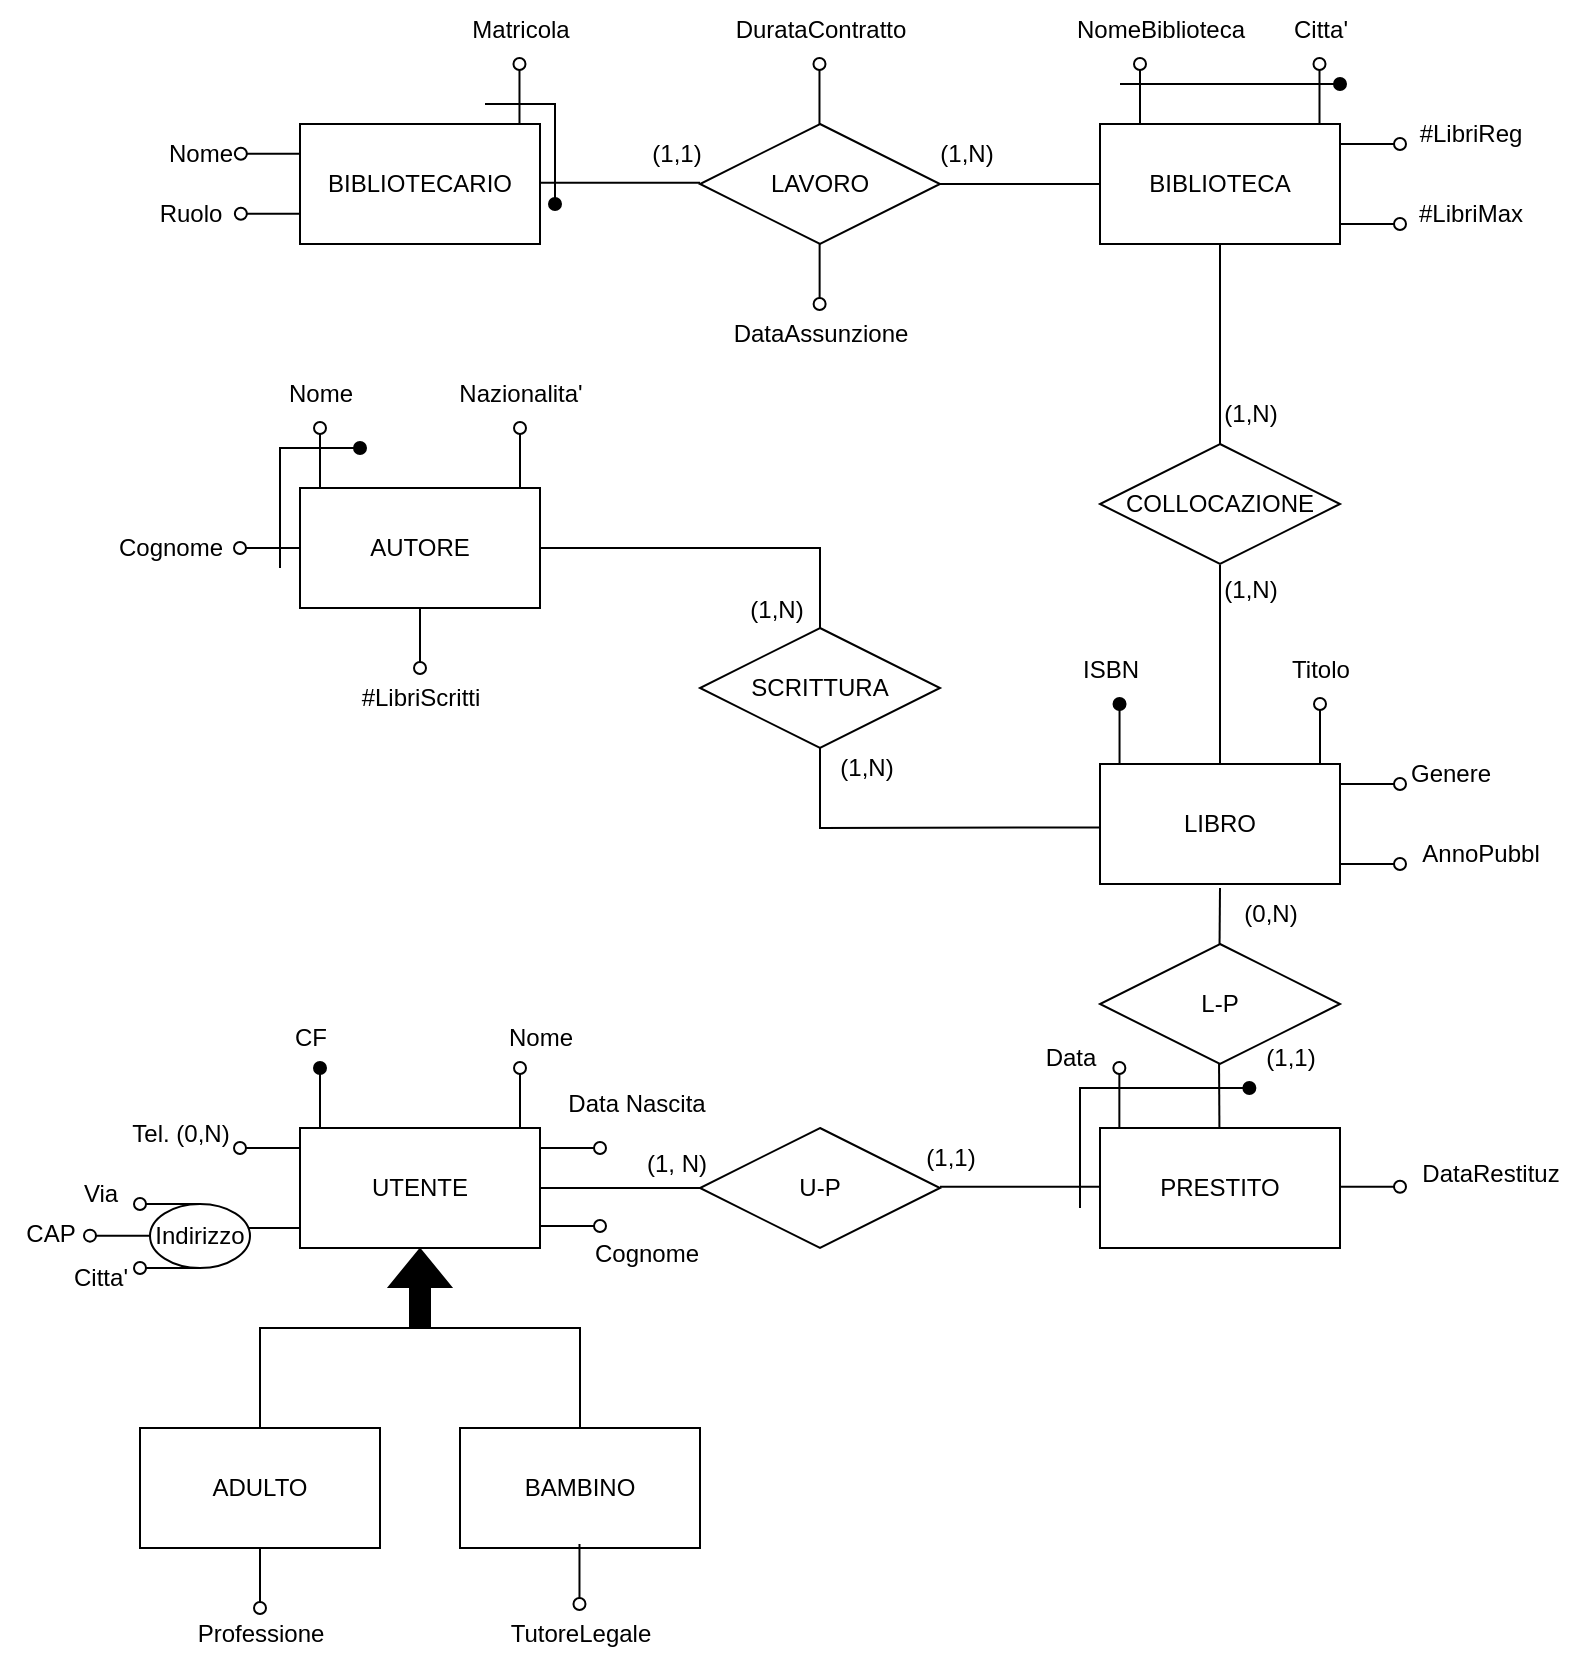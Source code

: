 <mxfile version="26.0.11">
  <diagram name="Pagina-1" id="CKPe9ArXParjtvpfLqmc">
    <mxGraphModel dx="2776" dy="1868" grid="1" gridSize="10" guides="1" tooltips="1" connect="1" arrows="1" fold="1" page="1" pageScale="1" pageWidth="827" pageHeight="1169" math="0" shadow="0">
      <root>
        <mxCell id="0" />
        <mxCell id="1" parent="0" />
        <mxCell id="sge-ruLHjab18_JmiHX1-16" value="U-P" style="rhombus;whiteSpace=wrap;html=1;" vertex="1" parent="1">
          <mxGeometry x="-565" y="165" width="120" height="60" as="geometry" />
        </mxCell>
        <mxCell id="sge-ruLHjab18_JmiHX1-18" value="PRESTITO" style="rounded=0;whiteSpace=wrap;html=1;" vertex="1" parent="1">
          <mxGeometry x="-365" y="165" width="120" height="60" as="geometry" />
        </mxCell>
        <mxCell id="sge-ruLHjab18_JmiHX1-19" value="(1, N)" style="text;html=1;align=center;verticalAlign=middle;resizable=0;points=[];autosize=1;strokeColor=none;fillColor=none;" vertex="1" parent="1">
          <mxGeometry x="-602.5" y="168" width="50" height="30" as="geometry" />
        </mxCell>
        <mxCell id="sge-ruLHjab18_JmiHX1-20" value="(1,1)" style="text;html=1;align=center;verticalAlign=middle;resizable=0;points=[];autosize=1;strokeColor=none;fillColor=none;" vertex="1" parent="1">
          <mxGeometry x="-465" y="165" width="50" height="30" as="geometry" />
        </mxCell>
        <mxCell id="sge-ruLHjab18_JmiHX1-21" value="" style="endArrow=oval;html=1;rounded=0;endFill=1;" edge="1" parent="1">
          <mxGeometry width="50" height="50" relative="1" as="geometry">
            <mxPoint x="-375" y="205" as="sourcePoint" />
            <mxPoint x="-290.32" y="145" as="targetPoint" />
            <Array as="points">
              <mxPoint x="-375" y="145" />
            </Array>
          </mxGeometry>
        </mxCell>
        <mxCell id="sge-ruLHjab18_JmiHX1-22" value="Data" style="text;html=1;align=center;verticalAlign=middle;resizable=0;points=[];autosize=1;strokeColor=none;fillColor=none;" vertex="1" parent="1">
          <mxGeometry x="-405" y="115" width="50" height="30" as="geometry" />
        </mxCell>
        <mxCell id="sge-ruLHjab18_JmiHX1-23" value="" style="endArrow=oval;html=1;rounded=0;endFill=0;" edge="1" parent="1">
          <mxGeometry width="50" height="50" relative="1" as="geometry">
            <mxPoint x="-355.32" y="165" as="sourcePoint" />
            <mxPoint x="-355.32" y="135" as="targetPoint" />
          </mxGeometry>
        </mxCell>
        <mxCell id="sge-ruLHjab18_JmiHX1-24" value="" style="endArrow=oval;html=1;rounded=0;endFill=0;" edge="1" parent="1">
          <mxGeometry width="50" height="50" relative="1" as="geometry">
            <mxPoint x="-245" y="194.35" as="sourcePoint" />
            <mxPoint x="-215" y="194.35" as="targetPoint" />
          </mxGeometry>
        </mxCell>
        <mxCell id="sge-ruLHjab18_JmiHX1-25" value="DataRestituz" style="text;html=1;align=center;verticalAlign=middle;resizable=0;points=[];autosize=1;strokeColor=none;fillColor=none;" vertex="1" parent="1">
          <mxGeometry x="-215" y="173" width="90" height="30" as="geometry" />
        </mxCell>
        <mxCell id="sge-ruLHjab18_JmiHX1-26" value="L-P" style="rhombus;whiteSpace=wrap;html=1;" vertex="1" parent="1">
          <mxGeometry x="-365" y="73" width="120" height="60" as="geometry" />
        </mxCell>
        <mxCell id="sge-ruLHjab18_JmiHX1-27" value="(1,1)" style="text;html=1;align=center;verticalAlign=middle;resizable=0;points=[];autosize=1;strokeColor=none;fillColor=none;" vertex="1" parent="1">
          <mxGeometry x="-295" y="115" width="50" height="30" as="geometry" />
        </mxCell>
        <mxCell id="sge-ruLHjab18_JmiHX1-28" value="(0,N)" style="text;html=1;align=center;verticalAlign=middle;resizable=0;points=[];autosize=1;strokeColor=none;fillColor=none;" vertex="1" parent="1">
          <mxGeometry x="-305" y="43" width="50" height="30" as="geometry" />
        </mxCell>
        <mxCell id="sge-ruLHjab18_JmiHX1-29" value="AUTORE" style="rounded=0;whiteSpace=wrap;html=1;" vertex="1" parent="1">
          <mxGeometry x="-765" y="-155" width="120" height="60" as="geometry" />
        </mxCell>
        <mxCell id="sge-ruLHjab18_JmiHX1-30" value="" style="endArrow=oval;html=1;rounded=0;endFill=0;" edge="1" parent="1">
          <mxGeometry width="50" height="50" relative="1" as="geometry">
            <mxPoint x="-755" y="-155" as="sourcePoint" />
            <mxPoint x="-755" y="-185" as="targetPoint" />
          </mxGeometry>
        </mxCell>
        <mxCell id="sge-ruLHjab18_JmiHX1-31" value="" style="endArrow=oval;html=1;rounded=0;endFill=0;" edge="1" parent="1">
          <mxGeometry width="50" height="50" relative="1" as="geometry">
            <mxPoint x="-655" y="-155" as="sourcePoint" />
            <mxPoint x="-655" y="-185" as="targetPoint" />
          </mxGeometry>
        </mxCell>
        <mxCell id="sge-ruLHjab18_JmiHX1-32" value="Nazionalita&#39;" style="text;html=1;align=center;verticalAlign=middle;resizable=0;points=[];autosize=1;strokeColor=none;fillColor=none;" vertex="1" parent="1">
          <mxGeometry x="-700" y="-217" width="90" height="30" as="geometry" />
        </mxCell>
        <mxCell id="sge-ruLHjab18_JmiHX1-33" value="" style="endArrow=oval;html=1;rounded=0;endFill=0;" edge="1" parent="1">
          <mxGeometry width="50" height="50" relative="1" as="geometry">
            <mxPoint x="-765.43" y="-125" as="sourcePoint" />
            <mxPoint x="-795" y="-125" as="targetPoint" />
          </mxGeometry>
        </mxCell>
        <mxCell id="sge-ruLHjab18_JmiHX1-34" value="Cognome" style="text;html=1;align=center;verticalAlign=middle;resizable=0;points=[];autosize=1;strokeColor=none;fillColor=none;" vertex="1" parent="1">
          <mxGeometry x="-870" y="-140" width="80" height="30" as="geometry" />
        </mxCell>
        <mxCell id="sge-ruLHjab18_JmiHX1-35" value="SCRITTURA" style="rhombus;whiteSpace=wrap;html=1;" vertex="1" parent="1">
          <mxGeometry x="-565" y="-85" width="120" height="60" as="geometry" />
        </mxCell>
        <mxCell id="sge-ruLHjab18_JmiHX1-36" value="(1,N)" style="text;html=1;align=center;verticalAlign=middle;resizable=0;points=[];autosize=1;strokeColor=none;fillColor=none;" vertex="1" parent="1">
          <mxGeometry x="-507.5" y="-30" width="50" height="30" as="geometry" />
        </mxCell>
        <mxCell id="sge-ruLHjab18_JmiHX1-37" value="(1,N)" style="text;html=1;align=center;verticalAlign=middle;resizable=0;points=[];autosize=1;strokeColor=none;fillColor=none;" vertex="1" parent="1">
          <mxGeometry x="-552.5" y="-109" width="50" height="30" as="geometry" />
        </mxCell>
        <mxCell id="sge-ruLHjab18_JmiHX1-38" value="LIBRO" style="rounded=0;whiteSpace=wrap;html=1;" vertex="1" parent="1">
          <mxGeometry x="-365" y="-17" width="120" height="60" as="geometry" />
        </mxCell>
        <mxCell id="sge-ruLHjab18_JmiHX1-39" value="" style="endArrow=oval;html=1;rounded=0;endFill=1;" edge="1" parent="1">
          <mxGeometry width="50" height="50" relative="1" as="geometry">
            <mxPoint x="-355.23" y="-17" as="sourcePoint" />
            <mxPoint x="-355.23" y="-47" as="targetPoint" />
          </mxGeometry>
        </mxCell>
        <mxCell id="sge-ruLHjab18_JmiHX1-40" value="ISBN" style="text;html=1;align=center;verticalAlign=middle;resizable=0;points=[];autosize=1;strokeColor=none;fillColor=none;" vertex="1" parent="1">
          <mxGeometry x="-385" y="-79" width="50" height="30" as="geometry" />
        </mxCell>
        <mxCell id="sge-ruLHjab18_JmiHX1-41" value="" style="endArrow=oval;html=1;rounded=0;endFill=0;" edge="1" parent="1">
          <mxGeometry width="50" height="50" relative="1" as="geometry">
            <mxPoint x="-255" y="-17" as="sourcePoint" />
            <mxPoint x="-255" y="-47" as="targetPoint" />
          </mxGeometry>
        </mxCell>
        <mxCell id="sge-ruLHjab18_JmiHX1-42" value="Titolo" style="text;html=1;align=center;verticalAlign=middle;resizable=0;points=[];autosize=1;strokeColor=none;fillColor=none;" vertex="1" parent="1">
          <mxGeometry x="-280" y="-79" width="50" height="30" as="geometry" />
        </mxCell>
        <mxCell id="sge-ruLHjab18_JmiHX1-43" value="" style="endArrow=oval;html=1;rounded=0;endFill=0;" edge="1" parent="1">
          <mxGeometry width="50" height="50" relative="1" as="geometry">
            <mxPoint x="-245" y="-7" as="sourcePoint" />
            <mxPoint x="-215" y="-7" as="targetPoint" />
          </mxGeometry>
        </mxCell>
        <mxCell id="sge-ruLHjab18_JmiHX1-44" value="Genere" style="text;html=1;align=center;verticalAlign=middle;resizable=0;points=[];autosize=1;strokeColor=none;fillColor=none;" vertex="1" parent="1">
          <mxGeometry x="-220" y="-27" width="60" height="30" as="geometry" />
        </mxCell>
        <mxCell id="sge-ruLHjab18_JmiHX1-45" value="" style="endArrow=oval;html=1;rounded=0;endFill=0;" edge="1" parent="1">
          <mxGeometry width="50" height="50" relative="1" as="geometry">
            <mxPoint x="-245" y="33" as="sourcePoint" />
            <mxPoint x="-215" y="33" as="targetPoint" />
          </mxGeometry>
        </mxCell>
        <mxCell id="sge-ruLHjab18_JmiHX1-46" value="AnnoPubbl" style="text;html=1;align=center;verticalAlign=middle;resizable=0;points=[];autosize=1;strokeColor=none;fillColor=none;" vertex="1" parent="1">
          <mxGeometry x="-215" y="13" width="80" height="30" as="geometry" />
        </mxCell>
        <mxCell id="sge-ruLHjab18_JmiHX1-47" value="" style="endArrow=none;html=1;rounded=0;exitX=1;exitY=0.5;exitDx=0;exitDy=0;" edge="1" parent="1">
          <mxGeometry width="50" height="50" relative="1" as="geometry">
            <mxPoint x="-305" y="-17" as="sourcePoint" />
            <mxPoint x="-305" y="-116.57" as="targetPoint" />
          </mxGeometry>
        </mxCell>
        <mxCell id="sge-ruLHjab18_JmiHX1-48" value="COLLOCAZIONE" style="rhombus;whiteSpace=wrap;html=1;" vertex="1" parent="1">
          <mxGeometry x="-365" y="-177" width="120" height="60" as="geometry" />
        </mxCell>
        <mxCell id="sge-ruLHjab18_JmiHX1-49" value="(1,N)" style="text;html=1;align=center;verticalAlign=middle;resizable=0;points=[];autosize=1;strokeColor=none;fillColor=none;" vertex="1" parent="1">
          <mxGeometry x="-315" y="-119" width="50" height="30" as="geometry" />
        </mxCell>
        <mxCell id="sge-ruLHjab18_JmiHX1-50" value="" style="endArrow=none;html=1;rounded=0;exitX=1;exitY=0.5;exitDx=0;exitDy=0;" edge="1" parent="1">
          <mxGeometry width="50" height="50" relative="1" as="geometry">
            <mxPoint x="-305" y="-177" as="sourcePoint" />
            <mxPoint x="-305" y="-276.57" as="targetPoint" />
          </mxGeometry>
        </mxCell>
        <mxCell id="sge-ruLHjab18_JmiHX1-51" value="&lt;div&gt;BIBLIOTECA&lt;/div&gt;" style="rounded=0;whiteSpace=wrap;html=1;" vertex="1" parent="1">
          <mxGeometry x="-365" y="-337" width="120" height="60" as="geometry" />
        </mxCell>
        <mxCell id="sge-ruLHjab18_JmiHX1-52" value="(1,N)" style="text;html=1;align=center;verticalAlign=middle;resizable=0;points=[];autosize=1;strokeColor=none;fillColor=none;" vertex="1" parent="1">
          <mxGeometry x="-315" y="-207" width="50" height="30" as="geometry" />
        </mxCell>
        <mxCell id="sge-ruLHjab18_JmiHX1-53" value="" style="endArrow=oval;html=1;rounded=0;endFill=1;" edge="1" parent="1">
          <mxGeometry width="50" height="50" relative="1" as="geometry">
            <mxPoint x="-355" y="-357" as="sourcePoint" />
            <mxPoint x="-245" y="-357" as="targetPoint" />
          </mxGeometry>
        </mxCell>
        <mxCell id="sge-ruLHjab18_JmiHX1-54" value="NomeBiblioteca" style="text;html=1;align=center;verticalAlign=middle;resizable=0;points=[];autosize=1;strokeColor=none;fillColor=none;" vertex="1" parent="1">
          <mxGeometry x="-390" y="-399" width="110" height="30" as="geometry" />
        </mxCell>
        <mxCell id="sge-ruLHjab18_JmiHX1-55" value="" style="endArrow=oval;html=1;rounded=0;endFill=0;" edge="1" parent="1">
          <mxGeometry width="50" height="50" relative="1" as="geometry">
            <mxPoint x="-255.25" y="-337" as="sourcePoint" />
            <mxPoint x="-255.25" y="-367" as="targetPoint" />
          </mxGeometry>
        </mxCell>
        <mxCell id="sge-ruLHjab18_JmiHX1-56" value="Citta&#39;" style="text;html=1;align=center;verticalAlign=middle;resizable=0;points=[];autosize=1;strokeColor=none;fillColor=none;" vertex="1" parent="1">
          <mxGeometry x="-280" y="-399" width="50" height="30" as="geometry" />
        </mxCell>
        <mxCell id="sge-ruLHjab18_JmiHX1-57" value="" style="endArrow=oval;html=1;rounded=0;endFill=0;" edge="1" parent="1">
          <mxGeometry width="50" height="50" relative="1" as="geometry">
            <mxPoint x="-245" y="-327" as="sourcePoint" />
            <mxPoint x="-215" y="-327" as="targetPoint" />
          </mxGeometry>
        </mxCell>
        <mxCell id="sge-ruLHjab18_JmiHX1-58" value="#LibriReg" style="text;html=1;align=center;verticalAlign=middle;resizable=0;points=[];autosize=1;strokeColor=none;fillColor=none;" vertex="1" parent="1">
          <mxGeometry x="-215" y="-347" width="70" height="30" as="geometry" />
        </mxCell>
        <mxCell id="sge-ruLHjab18_JmiHX1-59" value="LAVORO" style="rhombus;whiteSpace=wrap;html=1;" vertex="1" parent="1">
          <mxGeometry x="-565" y="-337" width="120" height="60" as="geometry" />
        </mxCell>
        <mxCell id="sge-ruLHjab18_JmiHX1-60" value="(1,1)" style="text;html=1;align=center;verticalAlign=middle;resizable=0;points=[];autosize=1;strokeColor=none;fillColor=none;" vertex="1" parent="1">
          <mxGeometry x="-602.5" y="-337" width="50" height="30" as="geometry" />
        </mxCell>
        <mxCell id="sge-ruLHjab18_JmiHX1-61" value="(1,N)" style="text;html=1;align=center;verticalAlign=middle;resizable=0;points=[];autosize=1;strokeColor=none;fillColor=none;" vertex="1" parent="1">
          <mxGeometry x="-457.5" y="-337" width="50" height="30" as="geometry" />
        </mxCell>
        <mxCell id="sge-ruLHjab18_JmiHX1-62" value="BIBLIOTECARIO" style="rounded=0;whiteSpace=wrap;html=1;" vertex="1" parent="1">
          <mxGeometry x="-765" y="-337" width="120" height="60" as="geometry" />
        </mxCell>
        <mxCell id="sge-ruLHjab18_JmiHX1-63" value="" style="endArrow=oval;html=1;rounded=0;endFill=0;" edge="1" parent="1">
          <mxGeometry width="50" height="50" relative="1" as="geometry">
            <mxPoint x="-655.26" y="-337" as="sourcePoint" />
            <mxPoint x="-655.26" y="-367" as="targetPoint" />
          </mxGeometry>
        </mxCell>
        <mxCell id="sge-ruLHjab18_JmiHX1-64" value="Matricola" style="text;html=1;align=center;verticalAlign=middle;resizable=0;points=[];autosize=1;strokeColor=none;fillColor=none;" vertex="1" parent="1">
          <mxGeometry x="-690" y="-399" width="70" height="30" as="geometry" />
        </mxCell>
        <mxCell id="sge-ruLHjab18_JmiHX1-65" value="DataAssunzione" style="text;html=1;align=center;verticalAlign=middle;resizable=0;points=[];autosize=1;strokeColor=none;fillColor=none;" vertex="1" parent="1">
          <mxGeometry x="-560" y="-247" width="110" height="30" as="geometry" />
        </mxCell>
        <mxCell id="sge-ruLHjab18_JmiHX1-66" value="Ruolo" style="text;html=1;align=center;verticalAlign=middle;resizable=0;points=[];autosize=1;strokeColor=none;fillColor=none;" vertex="1" parent="1">
          <mxGeometry x="-845" y="-307" width="50" height="30" as="geometry" />
        </mxCell>
        <mxCell id="sge-ruLHjab18_JmiHX1-67" value="" style="endArrow=oval;html=1;rounded=0;endFill=0;" edge="1" parent="1">
          <mxGeometry width="50" height="50" relative="1" as="geometry">
            <mxPoint x="-345" y="-337" as="sourcePoint" />
            <mxPoint x="-345" y="-367" as="targetPoint" />
          </mxGeometry>
        </mxCell>
        <mxCell id="sge-ruLHjab18_JmiHX1-68" value="" style="endArrow=oval;html=1;rounded=0;endFill=0;" edge="1" parent="1">
          <mxGeometry width="50" height="50" relative="1" as="geometry">
            <mxPoint x="-245" y="-287" as="sourcePoint" />
            <mxPoint x="-215" y="-287" as="targetPoint" />
          </mxGeometry>
        </mxCell>
        <mxCell id="sge-ruLHjab18_JmiHX1-69" value="#LibriMax" style="text;html=1;align=center;verticalAlign=middle;resizable=0;points=[];autosize=1;strokeColor=none;fillColor=none;" vertex="1" parent="1">
          <mxGeometry x="-220" y="-307" width="80" height="30" as="geometry" />
        </mxCell>
        <mxCell id="sge-ruLHjab18_JmiHX1-70" value="" style="endArrow=oval;html=1;rounded=0;endFill=1;" edge="1" parent="1">
          <mxGeometry width="50" height="50" relative="1" as="geometry">
            <mxPoint x="-775" y="-115" as="sourcePoint" />
            <mxPoint x="-735" y="-175" as="targetPoint" />
            <Array as="points">
              <mxPoint x="-775" y="-175" />
            </Array>
          </mxGeometry>
        </mxCell>
        <mxCell id="sge-ruLHjab18_JmiHX1-71" value="Nome" style="text;html=1;align=center;verticalAlign=middle;resizable=0;points=[];autosize=1;strokeColor=none;fillColor=none;" vertex="1" parent="1">
          <mxGeometry x="-785" y="-217" width="60" height="30" as="geometry" />
        </mxCell>
        <mxCell id="sge-ruLHjab18_JmiHX1-72" value="" style="endArrow=oval;html=1;rounded=0;endFill=0;" edge="1" parent="1">
          <mxGeometry width="50" height="50" relative="1" as="geometry">
            <mxPoint x="-505.26" y="-337" as="sourcePoint" />
            <mxPoint x="-505.26" y="-367" as="targetPoint" />
          </mxGeometry>
        </mxCell>
        <mxCell id="sge-ruLHjab18_JmiHX1-73" value="DurataContratto" style="text;html=1;align=center;verticalAlign=middle;resizable=0;points=[];autosize=1;strokeColor=none;fillColor=none;" vertex="1" parent="1">
          <mxGeometry x="-560" y="-399" width="110" height="30" as="geometry" />
        </mxCell>
        <mxCell id="sge-ruLHjab18_JmiHX1-87" value="" style="endArrow=none;html=1;rounded=0;exitX=1;exitY=0.5;exitDx=0;exitDy=0;" edge="1" parent="1">
          <mxGeometry width="50" height="50" relative="1" as="geometry">
            <mxPoint x="-445" y="194.41" as="sourcePoint" />
            <mxPoint x="-365" y="194.41" as="targetPoint" />
          </mxGeometry>
        </mxCell>
        <mxCell id="sge-ruLHjab18_JmiHX1-88" value="" style="endArrow=none;html=1;rounded=0;exitX=1;exitY=0.5;exitDx=0;exitDy=0;" edge="1" parent="1">
          <mxGeometry width="50" height="50" relative="1" as="geometry">
            <mxPoint x="-645" y="-125" as="sourcePoint" />
            <mxPoint x="-505" y="-95" as="targetPoint" />
            <Array as="points">
              <mxPoint x="-505" y="-125" />
              <mxPoint x="-505" y="-95" />
              <mxPoint x="-505" y="-85" />
            </Array>
          </mxGeometry>
        </mxCell>
        <mxCell id="sge-ruLHjab18_JmiHX1-89" value="" style="endArrow=none;html=1;rounded=0;exitX=1;exitY=0.5;exitDx=0;exitDy=0;" edge="1" parent="1">
          <mxGeometry width="50" height="50" relative="1" as="geometry">
            <mxPoint x="-645" y="-307.59" as="sourcePoint" />
            <mxPoint x="-565" y="-307.59" as="targetPoint" />
          </mxGeometry>
        </mxCell>
        <mxCell id="sge-ruLHjab18_JmiHX1-90" value="" style="endArrow=none;html=1;rounded=0;exitX=1;exitY=0.5;exitDx=0;exitDy=0;" edge="1" parent="1">
          <mxGeometry width="50" height="50" relative="1" as="geometry">
            <mxPoint x="-445" y="-307" as="sourcePoint" />
            <mxPoint x="-365" y="-307" as="targetPoint" />
          </mxGeometry>
        </mxCell>
        <mxCell id="sge-ruLHjab18_JmiHX1-91" value="" style="endArrow=none;html=1;rounded=0;" edge="1" parent="1">
          <mxGeometry width="50" height="50" relative="1" as="geometry">
            <mxPoint x="-305.29" y="165" as="sourcePoint" />
            <mxPoint x="-305.48" y="133" as="targetPoint" />
          </mxGeometry>
        </mxCell>
        <mxCell id="sge-ruLHjab18_JmiHX1-92" value="" style="endArrow=none;html=1;rounded=0;" edge="1" parent="1">
          <mxGeometry width="50" height="50" relative="1" as="geometry">
            <mxPoint x="-305.22" y="73" as="sourcePoint" />
            <mxPoint x="-305" y="45" as="targetPoint" />
          </mxGeometry>
        </mxCell>
        <mxCell id="sge-ruLHjab18_JmiHX1-93" value="" style="endArrow=none;html=1;rounded=0;" edge="1" parent="1">
          <mxGeometry width="50" height="50" relative="1" as="geometry">
            <mxPoint x="-505" y="-25" as="sourcePoint" />
            <mxPoint x="-365" y="14.72" as="targetPoint" />
            <Array as="points">
              <mxPoint x="-505" y="15" />
            </Array>
          </mxGeometry>
        </mxCell>
        <mxCell id="sge-ruLHjab18_JmiHX1-94" value="" style="endArrow=oval;html=1;rounded=0;endFill=0;" edge="1" parent="1">
          <mxGeometry width="50" height="50" relative="1" as="geometry">
            <mxPoint x="-765" y="-322.11" as="sourcePoint" />
            <mxPoint x="-794.57" y="-322.11" as="targetPoint" />
          </mxGeometry>
        </mxCell>
        <mxCell id="sge-ruLHjab18_JmiHX1-95" value="Nome" style="text;html=1;align=center;verticalAlign=middle;resizable=0;points=[];autosize=1;strokeColor=none;fillColor=none;" vertex="1" parent="1">
          <mxGeometry x="-845" y="-337" width="60" height="30" as="geometry" />
        </mxCell>
        <mxCell id="sge-ruLHjab18_JmiHX1-96" value="" style="endArrow=oval;html=1;rounded=0;endFill=0;" edge="1" parent="1">
          <mxGeometry width="50" height="50" relative="1" as="geometry">
            <mxPoint x="-765" y="-292.11" as="sourcePoint" />
            <mxPoint x="-794.57" y="-292.11" as="targetPoint" />
          </mxGeometry>
        </mxCell>
        <mxCell id="sge-ruLHjab18_JmiHX1-97" value="" style="endArrow=oval;html=1;rounded=0;endFill=1;" edge="1" parent="1">
          <mxGeometry width="50" height="50" relative="1" as="geometry">
            <mxPoint x="-672.5" y="-347" as="sourcePoint" />
            <mxPoint x="-637.5" y="-297" as="targetPoint" />
            <Array as="points">
              <mxPoint x="-637.5" y="-347" />
            </Array>
          </mxGeometry>
        </mxCell>
        <mxCell id="sge-ruLHjab18_JmiHX1-100" value="" style="endArrow=oval;html=1;rounded=0;endFill=0;" edge="1" parent="1">
          <mxGeometry width="50" height="50" relative="1" as="geometry">
            <mxPoint x="-505.19" y="-277" as="sourcePoint" />
            <mxPoint x="-505.19" y="-247" as="targetPoint" />
          </mxGeometry>
        </mxCell>
        <mxCell id="sge-ruLHjab18_JmiHX1-129" value="UTENTE" style="rounded=0;whiteSpace=wrap;html=1;" vertex="1" parent="1">
          <mxGeometry x="-765" y="165" width="120" height="60" as="geometry" />
        </mxCell>
        <mxCell id="sge-ruLHjab18_JmiHX1-130" value="" style="shape=flexArrow;endArrow=classic;html=1;rounded=0;fillColor=#000000;" edge="1" parent="1">
          <mxGeometry width="50" height="50" relative="1" as="geometry">
            <mxPoint x="-705" y="265" as="sourcePoint" />
            <mxPoint x="-705" y="225" as="targetPoint" />
          </mxGeometry>
        </mxCell>
        <mxCell id="sge-ruLHjab18_JmiHX1-131" value="" style="endArrow=none;html=1;rounded=0;" edge="1" parent="1">
          <mxGeometry width="50" height="50" relative="1" as="geometry">
            <mxPoint x="-785" y="315" as="sourcePoint" />
            <mxPoint x="-705" y="265" as="targetPoint" />
            <Array as="points">
              <mxPoint x="-785" y="265" />
            </Array>
          </mxGeometry>
        </mxCell>
        <mxCell id="sge-ruLHjab18_JmiHX1-132" value="" style="endArrow=none;html=1;rounded=0;" edge="1" parent="1">
          <mxGeometry width="50" height="50" relative="1" as="geometry">
            <mxPoint x="-625" y="315" as="sourcePoint" />
            <mxPoint x="-705" y="265" as="targetPoint" />
            <Array as="points">
              <mxPoint x="-625" y="265" />
              <mxPoint x="-655" y="265" />
            </Array>
          </mxGeometry>
        </mxCell>
        <mxCell id="sge-ruLHjab18_JmiHX1-133" value="ADULTO" style="rounded=0;whiteSpace=wrap;html=1;" vertex="1" parent="1">
          <mxGeometry x="-845" y="315" width="120" height="60" as="geometry" />
        </mxCell>
        <mxCell id="sge-ruLHjab18_JmiHX1-134" value="BAMBINO" style="rounded=0;whiteSpace=wrap;html=1;" vertex="1" parent="1">
          <mxGeometry x="-685" y="315" width="120" height="60" as="geometry" />
        </mxCell>
        <mxCell id="sge-ruLHjab18_JmiHX1-135" value="" style="endArrow=oval;html=1;rounded=0;endFill=1;" edge="1" parent="1">
          <mxGeometry width="50" height="50" relative="1" as="geometry">
            <mxPoint x="-755" y="165" as="sourcePoint" />
            <mxPoint x="-755" y="135" as="targetPoint" />
          </mxGeometry>
        </mxCell>
        <mxCell id="sge-ruLHjab18_JmiHX1-136" value="CF" style="text;html=1;align=center;verticalAlign=middle;resizable=0;points=[];autosize=1;strokeColor=none;fillColor=none;" vertex="1" parent="1">
          <mxGeometry x="-780" y="105" width="40" height="30" as="geometry" />
        </mxCell>
        <mxCell id="sge-ruLHjab18_JmiHX1-137" value="Nome" style="text;html=1;align=center;verticalAlign=middle;resizable=0;points=[];autosize=1;strokeColor=none;fillColor=none;" vertex="1" parent="1">
          <mxGeometry x="-675" y="105" width="60" height="30" as="geometry" />
        </mxCell>
        <mxCell id="sge-ruLHjab18_JmiHX1-138" value="" style="endArrow=oval;html=1;rounded=0;endFill=0;" edge="1" parent="1">
          <mxGeometry width="50" height="50" relative="1" as="geometry">
            <mxPoint x="-655" y="165" as="sourcePoint" />
            <mxPoint x="-655" y="135" as="targetPoint" />
          </mxGeometry>
        </mxCell>
        <mxCell id="sge-ruLHjab18_JmiHX1-139" value="Cognome" style="text;html=1;align=center;verticalAlign=middle;resizable=0;points=[];autosize=1;strokeColor=none;fillColor=none;" vertex="1" parent="1">
          <mxGeometry x="-632.5" y="213" width="80" height="30" as="geometry" />
        </mxCell>
        <mxCell id="sge-ruLHjab18_JmiHX1-140" value="" style="endArrow=oval;html=1;rounded=0;endFill=0;" edge="1" parent="1">
          <mxGeometry width="50" height="50" relative="1" as="geometry">
            <mxPoint x="-765" y="175" as="sourcePoint" />
            <mxPoint x="-795" y="175" as="targetPoint" />
          </mxGeometry>
        </mxCell>
        <mxCell id="sge-ruLHjab18_JmiHX1-141" value="Tel. (0,N)" style="text;html=1;align=center;verticalAlign=middle;resizable=0;points=[];autosize=1;strokeColor=none;fillColor=none;" vertex="1" parent="1">
          <mxGeometry x="-860" y="153" width="70" height="30" as="geometry" />
        </mxCell>
        <mxCell id="sge-ruLHjab18_JmiHX1-142" value="" style="endArrow=oval;html=1;rounded=0;endFill=0;" edge="1" parent="1">
          <mxGeometry width="50" height="50" relative="1" as="geometry">
            <mxPoint x="-765" y="215" as="sourcePoint" />
            <mxPoint x="-795" y="215" as="targetPoint" />
          </mxGeometry>
        </mxCell>
        <mxCell id="sge-ruLHjab18_JmiHX1-143" value="Indirizzo" style="ellipse;whiteSpace=wrap;html=1;" vertex="1" parent="1">
          <mxGeometry x="-840" y="203" width="50" height="32" as="geometry" />
        </mxCell>
        <mxCell id="sge-ruLHjab18_JmiHX1-144" value="" style="endArrow=oval;html=1;rounded=0;endFill=0;" edge="1" parent="1">
          <mxGeometry width="50" height="50" relative="1" as="geometry">
            <mxPoint x="-815" y="203" as="sourcePoint" />
            <mxPoint x="-845" y="203" as="targetPoint" />
          </mxGeometry>
        </mxCell>
        <mxCell id="sge-ruLHjab18_JmiHX1-145" value="Via" style="text;html=1;align=center;verticalAlign=middle;resizable=0;points=[];autosize=1;strokeColor=none;fillColor=none;" vertex="1" parent="1">
          <mxGeometry x="-885" y="183" width="40" height="30" as="geometry" />
        </mxCell>
        <mxCell id="sge-ruLHjab18_JmiHX1-146" value="" style="endArrow=oval;html=1;rounded=0;endFill=0;" edge="1" parent="1">
          <mxGeometry width="50" height="50" relative="1" as="geometry">
            <mxPoint x="-840" y="218.83" as="sourcePoint" />
            <mxPoint x="-870" y="218.83" as="targetPoint" />
          </mxGeometry>
        </mxCell>
        <mxCell id="sge-ruLHjab18_JmiHX1-147" value="CAP" style="text;html=1;align=center;verticalAlign=middle;resizable=0;points=[];autosize=1;strokeColor=none;fillColor=none;" vertex="1" parent="1">
          <mxGeometry x="-915" y="203" width="50" height="30" as="geometry" />
        </mxCell>
        <mxCell id="sge-ruLHjab18_JmiHX1-148" value="" style="endArrow=oval;html=1;rounded=0;endFill=0;" edge="1" parent="1">
          <mxGeometry width="50" height="50" relative="1" as="geometry">
            <mxPoint x="-815" y="235" as="sourcePoint" />
            <mxPoint x="-845" y="235" as="targetPoint" />
          </mxGeometry>
        </mxCell>
        <mxCell id="sge-ruLHjab18_JmiHX1-149" value="Citta&#39;" style="text;html=1;align=center;verticalAlign=middle;resizable=0;points=[];autosize=1;strokeColor=none;fillColor=none;" vertex="1" parent="1">
          <mxGeometry x="-890" y="225" width="50" height="30" as="geometry" />
        </mxCell>
        <mxCell id="sge-ruLHjab18_JmiHX1-150" value="" style="endArrow=oval;html=1;rounded=0;endFill=0;" edge="1" parent="1">
          <mxGeometry width="50" height="50" relative="1" as="geometry">
            <mxPoint x="-645" y="175" as="sourcePoint" />
            <mxPoint x="-615" y="175" as="targetPoint" />
          </mxGeometry>
        </mxCell>
        <mxCell id="sge-ruLHjab18_JmiHX1-151" value="Data Nascita" style="text;html=1;align=center;verticalAlign=middle;resizable=0;points=[];autosize=1;strokeColor=none;fillColor=none;" vertex="1" parent="1">
          <mxGeometry x="-642.5" y="138" width="90" height="30" as="geometry" />
        </mxCell>
        <mxCell id="sge-ruLHjab18_JmiHX1-152" value="" style="endArrow=oval;html=1;rounded=0;endFill=0;" edge="1" parent="1">
          <mxGeometry width="50" height="50" relative="1" as="geometry">
            <mxPoint x="-645" y="214" as="sourcePoint" />
            <mxPoint x="-615" y="214" as="targetPoint" />
          </mxGeometry>
        </mxCell>
        <mxCell id="sge-ruLHjab18_JmiHX1-155" value="" style="endArrow=oval;html=1;rounded=0;endFill=0;" edge="1" parent="1">
          <mxGeometry width="50" height="50" relative="1" as="geometry">
            <mxPoint x="-785" y="375" as="sourcePoint" />
            <mxPoint x="-785" y="405" as="targetPoint" />
          </mxGeometry>
        </mxCell>
        <mxCell id="sge-ruLHjab18_JmiHX1-156" value="" style="endArrow=oval;html=1;rounded=0;endFill=0;" edge="1" parent="1">
          <mxGeometry width="50" height="50" relative="1" as="geometry">
            <mxPoint x="-625.26" y="373" as="sourcePoint" />
            <mxPoint x="-625.26" y="403" as="targetPoint" />
          </mxGeometry>
        </mxCell>
        <mxCell id="sge-ruLHjab18_JmiHX1-157" value="Professione" style="text;html=1;align=center;verticalAlign=middle;resizable=0;points=[];autosize=1;strokeColor=none;fillColor=none;" vertex="1" parent="1">
          <mxGeometry x="-830" y="403" width="90" height="30" as="geometry" />
        </mxCell>
        <mxCell id="sge-ruLHjab18_JmiHX1-158" value="TutoreLegale" style="text;html=1;align=center;verticalAlign=middle;resizable=0;points=[];autosize=1;strokeColor=none;fillColor=none;" vertex="1" parent="1">
          <mxGeometry x="-670" y="403" width="90" height="30" as="geometry" />
        </mxCell>
        <mxCell id="sge-ruLHjab18_JmiHX1-159" value="" style="endArrow=none;html=1;rounded=0;exitX=1;exitY=0.5;exitDx=0;exitDy=0;" edge="1" parent="1">
          <mxGeometry width="50" height="50" relative="1" as="geometry">
            <mxPoint x="-645" y="195" as="sourcePoint" />
            <mxPoint x="-565" y="195" as="targetPoint" />
          </mxGeometry>
        </mxCell>
        <mxCell id="sge-ruLHjab18_JmiHX1-160" value="" style="endArrow=oval;html=1;rounded=0;endFill=0;" edge="1" parent="1">
          <mxGeometry width="50" height="50" relative="1" as="geometry">
            <mxPoint x="-705" y="-95" as="sourcePoint" />
            <mxPoint x="-705" y="-65" as="targetPoint" />
          </mxGeometry>
        </mxCell>
        <mxCell id="sge-ruLHjab18_JmiHX1-161" value="#LibriScritti" style="text;html=1;align=center;verticalAlign=middle;resizable=0;points=[];autosize=1;strokeColor=none;fillColor=none;" vertex="1" parent="1">
          <mxGeometry x="-745" y="-65" width="80" height="30" as="geometry" />
        </mxCell>
      </root>
    </mxGraphModel>
  </diagram>
</mxfile>
